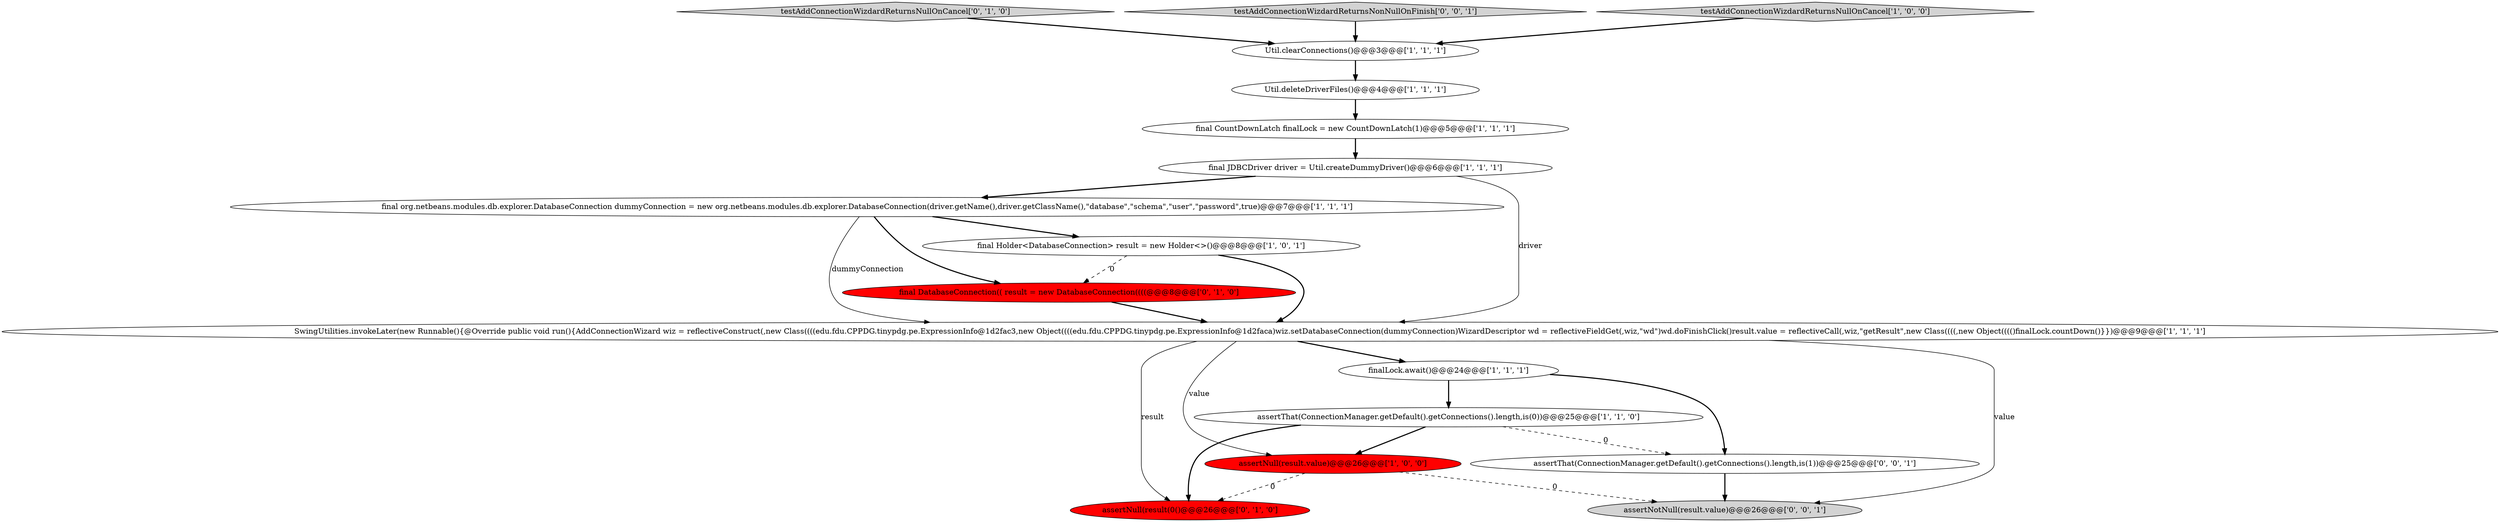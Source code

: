digraph {
6 [style = filled, label = "final Holder<DatabaseConnection> result = new Holder<>()@@@8@@@['1', '0', '1']", fillcolor = white, shape = ellipse image = "AAA0AAABBB1BBB"];
11 [style = filled, label = "testAddConnectionWizdardReturnsNullOnCancel['0', '1', '0']", fillcolor = lightgray, shape = diamond image = "AAA0AAABBB2BBB"];
12 [style = filled, label = "final DatabaseConnection(( result = new DatabaseConnection((((@@@8@@@['0', '1', '0']", fillcolor = red, shape = ellipse image = "AAA1AAABBB2BBB"];
8 [style = filled, label = "final org.netbeans.modules.db.explorer.DatabaseConnection dummyConnection = new org.netbeans.modules.db.explorer.DatabaseConnection(driver.getName(),driver.getClassName(),\"database\",\"schema\",\"user\",\"password\",true)@@@7@@@['1', '1', '1']", fillcolor = white, shape = ellipse image = "AAA0AAABBB1BBB"];
9 [style = filled, label = "Util.clearConnections()@@@3@@@['1', '1', '1']", fillcolor = white, shape = ellipse image = "AAA0AAABBB1BBB"];
15 [style = filled, label = "assertThat(ConnectionManager.getDefault().getConnections().length,is(1))@@@25@@@['0', '0', '1']", fillcolor = white, shape = ellipse image = "AAA0AAABBB3BBB"];
16 [style = filled, label = "testAddConnectionWizdardReturnsNonNullOnFinish['0', '0', '1']", fillcolor = lightgray, shape = diamond image = "AAA0AAABBB3BBB"];
10 [style = filled, label = "finalLock.await()@@@24@@@['1', '1', '1']", fillcolor = white, shape = ellipse image = "AAA0AAABBB1BBB"];
13 [style = filled, label = "assertNull(result(0()@@@26@@@['0', '1', '0']", fillcolor = red, shape = ellipse image = "AAA1AAABBB2BBB"];
1 [style = filled, label = "testAddConnectionWizdardReturnsNullOnCancel['1', '0', '0']", fillcolor = lightgray, shape = diamond image = "AAA0AAABBB1BBB"];
4 [style = filled, label = "SwingUtilities.invokeLater(new Runnable(){@Override public void run(){AddConnectionWizard wiz = reflectiveConstruct(,new Class((((edu.fdu.CPPDG.tinypdg.pe.ExpressionInfo@1d2fac3,new Object((((edu.fdu.CPPDG.tinypdg.pe.ExpressionInfo@1d2faca)wiz.setDatabaseConnection(dummyConnection)WizardDescriptor wd = reflectiveFieldGet(,wiz,\"wd\")wd.doFinishClick()result.value = reflectiveCall(,wiz,\"getResult\",new Class((((,new Object(((()finalLock.countDown()}})@@@9@@@['1', '1', '1']", fillcolor = white, shape = ellipse image = "AAA0AAABBB1BBB"];
14 [style = filled, label = "assertNotNull(result.value)@@@26@@@['0', '0', '1']", fillcolor = lightgray, shape = ellipse image = "AAA0AAABBB3BBB"];
2 [style = filled, label = "final CountDownLatch finalLock = new CountDownLatch(1)@@@5@@@['1', '1', '1']", fillcolor = white, shape = ellipse image = "AAA0AAABBB1BBB"];
7 [style = filled, label = "Util.deleteDriverFiles()@@@4@@@['1', '1', '1']", fillcolor = white, shape = ellipse image = "AAA0AAABBB1BBB"];
3 [style = filled, label = "assertNull(result.value)@@@26@@@['1', '0', '0']", fillcolor = red, shape = ellipse image = "AAA1AAABBB1BBB"];
5 [style = filled, label = "assertThat(ConnectionManager.getDefault().getConnections().length,is(0))@@@25@@@['1', '1', '0']", fillcolor = white, shape = ellipse image = "AAA0AAABBB1BBB"];
0 [style = filled, label = "final JDBCDriver driver = Util.createDummyDriver()@@@6@@@['1', '1', '1']", fillcolor = white, shape = ellipse image = "AAA0AAABBB1BBB"];
5->3 [style = bold, label=""];
4->10 [style = bold, label=""];
10->15 [style = bold, label=""];
15->14 [style = bold, label=""];
8->4 [style = solid, label="dummyConnection"];
8->6 [style = bold, label=""];
9->7 [style = bold, label=""];
11->9 [style = bold, label=""];
3->13 [style = dashed, label="0"];
1->9 [style = bold, label=""];
6->12 [style = dashed, label="0"];
6->4 [style = bold, label=""];
4->14 [style = solid, label="value"];
2->0 [style = bold, label=""];
0->4 [style = solid, label="driver"];
10->5 [style = bold, label=""];
12->4 [style = bold, label=""];
7->2 [style = bold, label=""];
5->13 [style = bold, label=""];
0->8 [style = bold, label=""];
8->12 [style = bold, label=""];
3->14 [style = dashed, label="0"];
4->13 [style = solid, label="result"];
5->15 [style = dashed, label="0"];
4->3 [style = solid, label="value"];
16->9 [style = bold, label=""];
}
